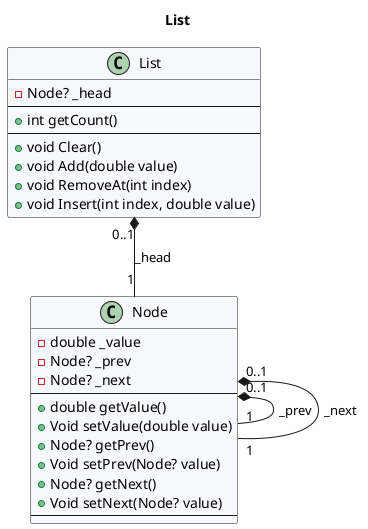 @startuml List
title List
class List #GhostWhite {
- Node? _head
---
+ int getCount()
---
+ void Clear()
+ void Add(double value)
+ void RemoveAt(int index)
+ void Insert(int index, double value)
}
class Node #GhostWhite {
- double _value
- Node? _prev
- Node? _next
---
+ double getValue()
+ Void setValue(double value)
+ Node? getPrev()
+ Void setPrev(Node? value)
+ Node? getNext()
+ Void setNext(Node? value)
---
}
List "0..1" *-- "1" Node : _head
Node "0..1" *-- "1" Node : _prev
Node "0..1" *-- "1" Node : _next
@enduml
